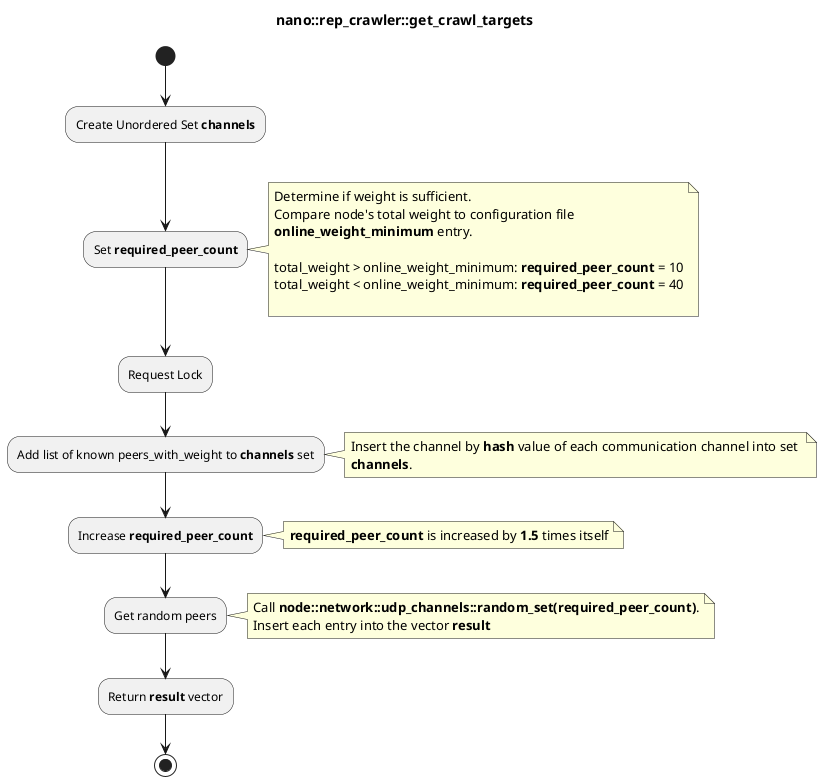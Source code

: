 @startuml

title: nano::rep_crawler::get_crawl_targets

(*)-->Create Unordered Set **channels**
--> Set **required_peer_count**
note right
Determine if weight is sufficient.
Compare node's total weight to configuration file
**online_weight_minimum** entry. 

total_weight > online_weight_minimum: **required_peer_count** = 10
total_weight < online_weight_minimum: **required_peer_count** = 40

end note

--> Request Lock
-->Add list of known peers_with_weight to **channels** set
note right
Insert the channel by **hash** value of each communication channel into set 
**channels**.
end note
-->Increase **required_peer_count**
note right
**required_peer_count** is increased by **1.5** times itself
end note

--> Get random peers
note right
Call **node::network::udp_channels::random_set(required_peer_count)**.
Insert each entry into the vector **result**
end note

--> Return **result** vector
-->(*)
@enduml
